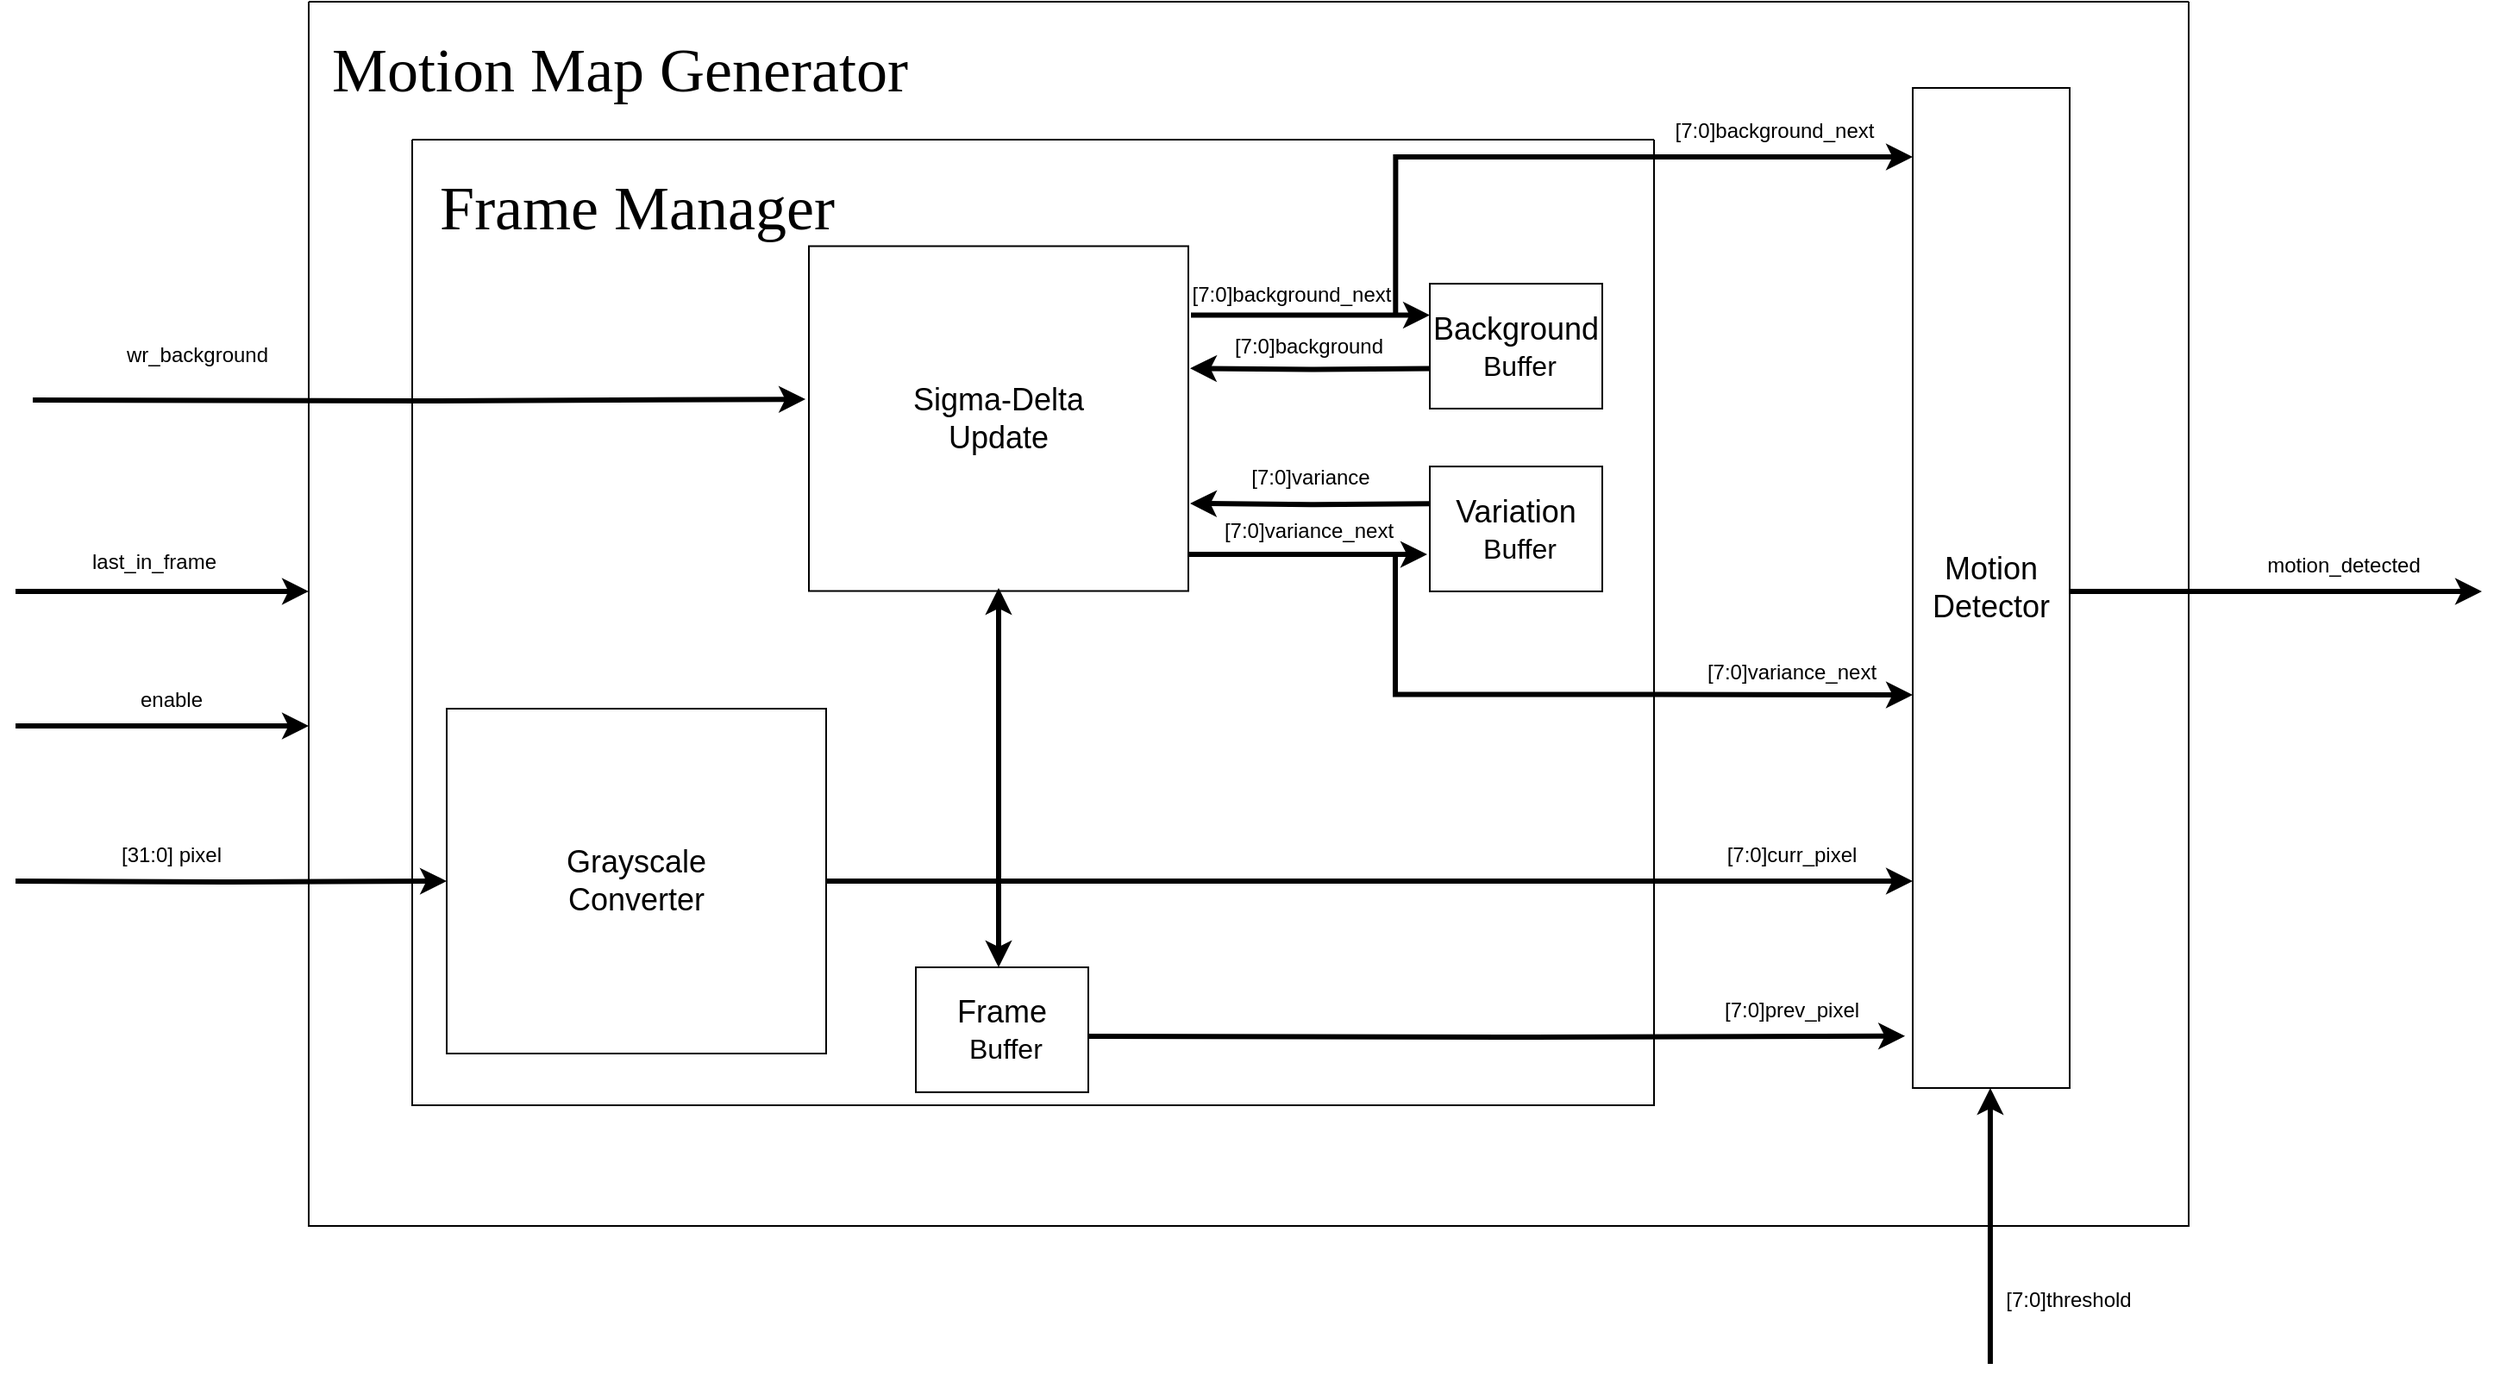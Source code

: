 <mxfile version="27.0.6">
  <diagram name="Page-1" id="8psTu5joOEkHxSPbt8DS">
    <mxGraphModel dx="1892" dy="2341" grid="1" gridSize="10" guides="1" tooltips="1" connect="1" arrows="1" fold="1" page="1" pageScale="1" pageWidth="827" pageHeight="1169" math="0" shadow="0">
      <root>
        <mxCell id="0" />
        <mxCell id="1" parent="0" />
        <mxCell id="2n8DTs9FGm6G3Dhhkiev-2" value="&lt;font style=&quot;font-size: 18px;&quot;&gt;Motion Detector&lt;/font&gt;" style="whiteSpace=wrap;html=1;" vertex="1" parent="1">
          <mxGeometry x="1900" y="-290" width="91" height="580" as="geometry" />
        </mxCell>
        <mxCell id="2n8DTs9FGm6G3Dhhkiev-24" value="" style="swimlane;startSize=0;" vertex="1" parent="1">
          <mxGeometry x="1030" y="-260" width="720" height="560" as="geometry" />
        </mxCell>
        <mxCell id="2n8DTs9FGm6G3Dhhkiev-47" value="&lt;font style=&quot;font-size: 36px;&quot; face=&quot;Times New Roman&quot;&gt;Frame Manager&lt;/font&gt;" style="text;html=1;align=center;verticalAlign=middle;resizable=0;points=[];autosize=1;strokeColor=none;fillColor=none;" vertex="1" parent="2n8DTs9FGm6G3Dhhkiev-24">
          <mxGeometry x="5" y="10" width="250" height="60" as="geometry" />
        </mxCell>
        <mxCell id="2n8DTs9FGm6G3Dhhkiev-23" value="[7:0]background_next" style="text;html=1;align=center;verticalAlign=middle;whiteSpace=wrap;rounded=0;" vertex="1" parent="1">
          <mxGeometry x="1510" y="-185.24" width="60" height="30" as="geometry" />
        </mxCell>
        <mxCell id="2n8DTs9FGm6G3Dhhkiev-17" value="[7:0]background" style="text;html=1;align=center;verticalAlign=middle;whiteSpace=wrap;rounded=0;" vertex="1" parent="1">
          <mxGeometry x="1519.5" y="-155.24" width="60" height="30" as="geometry" />
        </mxCell>
        <mxCell id="2n8DTs9FGm6G3Dhhkiev-1" value="&lt;span style=&quot;background-color: transparent; color: light-dark(rgb(0, 0, 0), rgb(255, 255, 255)); font-size: 18px;&quot;&gt;Variation&lt;/span&gt;&lt;div&gt;&lt;span style=&quot;font-size: medium; background-color: transparent; color: light-dark(rgb(0, 0, 0), rgb(255, 255, 255));&quot;&gt;&amp;nbsp;Buffer&lt;/span&gt;&lt;/div&gt;" style="rounded=0;whiteSpace=wrap;html=1;" vertex="1" parent="1">
          <mxGeometry x="1620" y="-70.45" width="100" height="72.42" as="geometry" />
        </mxCell>
        <mxCell id="2n8DTs9FGm6G3Dhhkiev-12" value="" style="edgeStyle=orthogonalEdgeStyle;rounded=0;orthogonalLoop=1;jettySize=auto;html=1;strokeWidth=3;" edge="1" parent="1">
          <mxGeometry relative="1" as="geometry">
            <mxPoint x="1620" y="-158.24" as="targetPoint" />
            <mxPoint x="1481.5" y="-158.24" as="sourcePoint" />
          </mxGeometry>
        </mxCell>
        <mxCell id="2n8DTs9FGm6G3Dhhkiev-16" value="" style="edgeStyle=orthogonalEdgeStyle;rounded=0;orthogonalLoop=1;jettySize=auto;html=1;strokeWidth=3;" edge="1" parent="1">
          <mxGeometry relative="1" as="geometry">
            <mxPoint x="1481" y="-127.4" as="targetPoint" />
            <mxPoint x="1620" y="-127.24" as="sourcePoint" />
          </mxGeometry>
        </mxCell>
        <mxCell id="2n8DTs9FGm6G3Dhhkiev-18" value="[7:0]variance_next" style="text;html=1;align=center;verticalAlign=middle;whiteSpace=wrap;rounded=0;" vertex="1" parent="1">
          <mxGeometry x="1519.5" y="-48.24" width="60" height="30" as="geometry" />
        </mxCell>
        <mxCell id="2n8DTs9FGm6G3Dhhkiev-19" value="[7:0]variance" style="text;html=1;align=center;verticalAlign=middle;whiteSpace=wrap;rounded=0;" vertex="1" parent="1">
          <mxGeometry x="1521" y="-79.04" width="60" height="30" as="geometry" />
        </mxCell>
        <mxCell id="2n8DTs9FGm6G3Dhhkiev-22" value="&lt;span style=&quot;font-size: 18px;&quot;&gt;Sigma-Delta&lt;/span&gt;&lt;div&gt;&lt;span style=&quot;font-size: 18px;&quot;&gt;Update&lt;/span&gt;&lt;/div&gt;" style="rounded=0;whiteSpace=wrap;html=1;" vertex="1" parent="1">
          <mxGeometry x="1260" y="-198.24" width="220" height="200" as="geometry" />
        </mxCell>
        <mxCell id="2n8DTs9FGm6G3Dhhkiev-27" value="" style="edgeStyle=orthogonalEdgeStyle;rounded=0;orthogonalLoop=1;jettySize=auto;html=1;strokeWidth=3;" edge="1" parent="1">
          <mxGeometry relative="1" as="geometry">
            <mxPoint x="1618.5" y="-19.45" as="targetPoint" />
            <mxPoint x="1480" y="-19.45" as="sourcePoint" />
          </mxGeometry>
        </mxCell>
        <mxCell id="2n8DTs9FGm6G3Dhhkiev-28" value="" style="edgeStyle=orthogonalEdgeStyle;rounded=0;orthogonalLoop=1;jettySize=auto;html=1;strokeWidth=3;" edge="1" parent="1">
          <mxGeometry relative="1" as="geometry">
            <mxPoint x="1481" y="-49.04" as="targetPoint" />
            <mxPoint x="1620" y="-48.88" as="sourcePoint" />
          </mxGeometry>
        </mxCell>
        <mxCell id="2n8DTs9FGm6G3Dhhkiev-31" value="&lt;span style=&quot;font-size: 18px;&quot;&gt;Background&lt;/span&gt;&lt;br&gt;&lt;div&gt;&lt;font size=&quot;3&quot;&gt;&amp;nbsp;Buffer&lt;/font&gt;&lt;/div&gt;" style="rounded=0;whiteSpace=wrap;html=1;" vertex="1" parent="1">
          <mxGeometry x="1620" y="-176.45" width="100" height="72.42" as="geometry" />
        </mxCell>
        <mxCell id="2n8DTs9FGm6G3Dhhkiev-33" value="" style="edgeStyle=orthogonalEdgeStyle;rounded=0;orthogonalLoop=1;jettySize=auto;html=1;strokeWidth=3;exitX=0.25;exitY=1;exitDx=0;exitDy=0;" edge="1" parent="1">
          <mxGeometry relative="1" as="geometry">
            <mxPoint x="1900" y="62" as="targetPoint" />
            <mxPoint x="1600" y="-18.24" as="sourcePoint" />
            <Array as="points">
              <mxPoint x="1600.5" y="61.76" />
              <mxPoint x="1754.5" y="61.76" />
            </Array>
          </mxGeometry>
        </mxCell>
        <mxCell id="2n8DTs9FGm6G3Dhhkiev-34" value="" style="edgeStyle=orthogonalEdgeStyle;rounded=0;orthogonalLoop=1;jettySize=auto;html=1;strokeWidth=3;exitX=0.411;exitY=-0.108;exitDx=0;exitDy=0;exitPerimeter=0;" edge="1" parent="1">
          <mxGeometry relative="1" as="geometry">
            <mxPoint x="1900" y="-250" as="targetPoint" />
            <mxPoint x="1600.16" y="-158.24" as="sourcePoint" />
            <Array as="points">
              <mxPoint x="1600" y="-250" />
            </Array>
          </mxGeometry>
        </mxCell>
        <mxCell id="2n8DTs9FGm6G3Dhhkiev-35" value="[7:0]variance_next" style="text;html=1;align=center;verticalAlign=middle;whiteSpace=wrap;rounded=0;" vertex="1" parent="1">
          <mxGeometry x="1800" y="34" width="60" height="30" as="geometry" />
        </mxCell>
        <mxCell id="2n8DTs9FGm6G3Dhhkiev-36" value="[7:0]background_next" style="text;html=1;align=center;verticalAlign=middle;whiteSpace=wrap;rounded=0;" vertex="1" parent="1">
          <mxGeometry x="1790" y="-280" width="60" height="30" as="geometry" />
        </mxCell>
        <mxCell id="2n8DTs9FGm6G3Dhhkiev-37" value="&lt;span style=&quot;font-size: 18px;&quot;&gt;Grayscale&lt;/span&gt;&lt;div&gt;&lt;span style=&quot;font-size: 18px;&quot;&gt;Converter&lt;/span&gt;&lt;/div&gt;" style="rounded=0;whiteSpace=wrap;html=1;" vertex="1" parent="1">
          <mxGeometry x="1050" y="70" width="220" height="200" as="geometry" />
        </mxCell>
        <mxCell id="2n8DTs9FGm6G3Dhhkiev-38" value="" style="edgeStyle=orthogonalEdgeStyle;rounded=0;orthogonalLoop=1;jettySize=auto;html=1;strokeWidth=3;entryX=0;entryY=0.5;entryDx=0;entryDy=0;" edge="1" parent="1" target="2n8DTs9FGm6G3Dhhkiev-37">
          <mxGeometry relative="1" as="geometry">
            <mxPoint x="952" y="169" as="targetPoint" />
            <mxPoint x="800" y="170" as="sourcePoint" />
          </mxGeometry>
        </mxCell>
        <mxCell id="2n8DTs9FGm6G3Dhhkiev-39" value="" style="edgeStyle=orthogonalEdgeStyle;rounded=0;orthogonalLoop=1;jettySize=auto;html=1;strokeWidth=3;" edge="1" parent="1">
          <mxGeometry relative="1" as="geometry">
            <mxPoint x="1900" y="170" as="targetPoint" />
            <mxPoint x="1270" y="170" as="sourcePoint" />
          </mxGeometry>
        </mxCell>
        <mxCell id="2n8DTs9FGm6G3Dhhkiev-40" value="" style="edgeStyle=orthogonalEdgeStyle;rounded=0;orthogonalLoop=1;jettySize=auto;html=1;strokeWidth=3;" edge="1" parent="1">
          <mxGeometry relative="1" as="geometry">
            <mxPoint x="1370" as="targetPoint" />
            <mxPoint x="1370" y="170" as="sourcePoint" />
          </mxGeometry>
        </mxCell>
        <mxCell id="2n8DTs9FGm6G3Dhhkiev-42" value="[7:0]curr_pixel" style="text;html=1;align=center;verticalAlign=middle;whiteSpace=wrap;rounded=0;" vertex="1" parent="1">
          <mxGeometry x="1800" y="140" width="60" height="30" as="geometry" />
        </mxCell>
        <mxCell id="2n8DTs9FGm6G3Dhhkiev-44" value="" style="edgeStyle=orthogonalEdgeStyle;rounded=0;orthogonalLoop=1;jettySize=auto;html=1;strokeWidth=3;" edge="1" parent="1">
          <mxGeometry relative="1" as="geometry">
            <mxPoint x="1370" y="220" as="targetPoint" />
            <mxPoint x="1370" y="170" as="sourcePoint" />
          </mxGeometry>
        </mxCell>
        <mxCell id="2n8DTs9FGm6G3Dhhkiev-43" value="&lt;span style=&quot;font-size: 18px;&quot;&gt;Frame&lt;/span&gt;&lt;br&gt;&lt;div&gt;&lt;span style=&quot;font-size: medium; background-color: transparent; color: light-dark(rgb(0, 0, 0), rgb(255, 255, 255));&quot;&gt;&amp;nbsp;Buffer&lt;/span&gt;&lt;/div&gt;" style="rounded=0;whiteSpace=wrap;html=1;" vertex="1" parent="1">
          <mxGeometry x="1322" y="220" width="100" height="72.42" as="geometry" />
        </mxCell>
        <mxCell id="2n8DTs9FGm6G3Dhhkiev-45" value="" style="edgeStyle=orthogonalEdgeStyle;rounded=0;orthogonalLoop=1;jettySize=auto;html=1;strokeWidth=3;entryX=-0.049;entryY=0.948;entryDx=0;entryDy=0;entryPerimeter=0;" edge="1" parent="1" target="2n8DTs9FGm6G3Dhhkiev-2">
          <mxGeometry relative="1" as="geometry">
            <mxPoint x="2052" y="260" as="targetPoint" />
            <mxPoint x="1422" y="260" as="sourcePoint" />
          </mxGeometry>
        </mxCell>
        <mxCell id="2n8DTs9FGm6G3Dhhkiev-46" value="[7:0]prev_pixel" style="text;html=1;align=center;verticalAlign=middle;whiteSpace=wrap;rounded=0;" vertex="1" parent="1">
          <mxGeometry x="1800" y="230" width="60" height="30" as="geometry" />
        </mxCell>
        <mxCell id="2n8DTs9FGm6G3Dhhkiev-48" value="" style="edgeStyle=orthogonalEdgeStyle;rounded=0;orthogonalLoop=1;jettySize=auto;html=1;strokeWidth=3;" edge="1" parent="1">
          <mxGeometry relative="1" as="geometry">
            <mxPoint x="2230" y="2" as="targetPoint" />
            <mxPoint x="1991" y="1.97" as="sourcePoint" />
          </mxGeometry>
        </mxCell>
        <mxCell id="2n8DTs9FGm6G3Dhhkiev-49" value="motion_detected" style="text;html=1;align=center;verticalAlign=middle;whiteSpace=wrap;rounded=0;" vertex="1" parent="1">
          <mxGeometry x="2120" y="-28.03" width="60" height="30" as="geometry" />
        </mxCell>
        <mxCell id="2n8DTs9FGm6G3Dhhkiev-56" value="" style="swimlane;startSize=0;" vertex="1" parent="1">
          <mxGeometry x="970" y="-340" width="1090" height="710" as="geometry" />
        </mxCell>
        <mxCell id="2n8DTs9FGm6G3Dhhkiev-63" value="" style="edgeStyle=orthogonalEdgeStyle;rounded=0;orthogonalLoop=1;jettySize=auto;html=1;strokeWidth=3;" edge="1" parent="2n8DTs9FGm6G3Dhhkiev-56">
          <mxGeometry relative="1" as="geometry">
            <mxPoint x="974.97" y="630" as="targetPoint" />
            <mxPoint x="974.97" y="790" as="sourcePoint" />
          </mxGeometry>
        </mxCell>
        <mxCell id="2n8DTs9FGm6G3Dhhkiev-66" value="&lt;font style=&quot;font-size: 36px;&quot; face=&quot;Times New Roman&quot;&gt;Motion Map Generator&lt;/font&gt;" style="text;html=1;align=center;verticalAlign=middle;resizable=0;points=[];autosize=1;strokeColor=none;fillColor=none;" vertex="1" parent="2n8DTs9FGm6G3Dhhkiev-56">
          <mxGeometry y="10" width="360" height="60" as="geometry" />
        </mxCell>
        <mxCell id="2n8DTs9FGm6G3Dhhkiev-52" value="wr_background" style="text;html=1;align=center;verticalAlign=middle;resizable=0;points=[];autosize=1;strokeColor=none;fillColor=none;" vertex="1" parent="1">
          <mxGeometry x="850" y="-150" width="110" height="30" as="geometry" />
        </mxCell>
        <mxCell id="2n8DTs9FGm6G3Dhhkiev-57" value="" style="edgeStyle=orthogonalEdgeStyle;rounded=0;orthogonalLoop=1;jettySize=auto;html=1;strokeWidth=3;entryX=0;entryY=0.5;entryDx=0;entryDy=0;" edge="1" parent="1">
          <mxGeometry relative="1" as="geometry">
            <mxPoint x="970" y="80" as="targetPoint" />
            <mxPoint x="800" y="80" as="sourcePoint" />
          </mxGeometry>
        </mxCell>
        <mxCell id="2n8DTs9FGm6G3Dhhkiev-58" value="" style="edgeStyle=orthogonalEdgeStyle;rounded=0;orthogonalLoop=1;jettySize=auto;html=1;strokeWidth=3;entryX=0;entryY=0.5;entryDx=0;entryDy=0;" edge="1" parent="1">
          <mxGeometry relative="1" as="geometry">
            <mxPoint x="970" y="1.97" as="targetPoint" />
            <mxPoint x="800" y="1.97" as="sourcePoint" />
          </mxGeometry>
        </mxCell>
        <mxCell id="2n8DTs9FGm6G3Dhhkiev-59" value="[31:0] pixel" style="text;html=1;align=center;verticalAlign=middle;resizable=0;points=[];autosize=1;strokeColor=none;fillColor=none;" vertex="1" parent="1">
          <mxGeometry x="850" y="140" width="80" height="30" as="geometry" />
        </mxCell>
        <mxCell id="2n8DTs9FGm6G3Dhhkiev-60" value="enable" style="text;html=1;align=center;verticalAlign=middle;resizable=0;points=[];autosize=1;strokeColor=none;fillColor=none;" vertex="1" parent="1">
          <mxGeometry x="860" y="50" width="60" height="30" as="geometry" />
        </mxCell>
        <mxCell id="2n8DTs9FGm6G3Dhhkiev-61" value="last_in_frame" style="text;html=1;align=center;verticalAlign=middle;resizable=0;points=[];autosize=1;strokeColor=none;fillColor=none;" vertex="1" parent="1">
          <mxGeometry x="830" y="-30" width="100" height="30" as="geometry" />
        </mxCell>
        <mxCell id="2n8DTs9FGm6G3Dhhkiev-62" value="" style="edgeStyle=orthogonalEdgeStyle;rounded=0;orthogonalLoop=1;jettySize=auto;html=1;strokeWidth=3;entryX=-0.009;entryY=0.444;entryDx=0;entryDy=0;entryPerimeter=0;" edge="1" parent="1" target="2n8DTs9FGm6G3Dhhkiev-22">
          <mxGeometry relative="1" as="geometry">
            <mxPoint x="1070" y="-110" as="targetPoint" />
            <mxPoint x="810" y="-109" as="sourcePoint" />
          </mxGeometry>
        </mxCell>
        <mxCell id="2n8DTs9FGm6G3Dhhkiev-65" value="[7:0]threshold" style="text;html=1;align=center;verticalAlign=middle;resizable=0;points=[];autosize=1;strokeColor=none;fillColor=none;" vertex="1" parent="1">
          <mxGeometry x="1940" y="398" width="100" height="30" as="geometry" />
        </mxCell>
      </root>
    </mxGraphModel>
  </diagram>
</mxfile>
